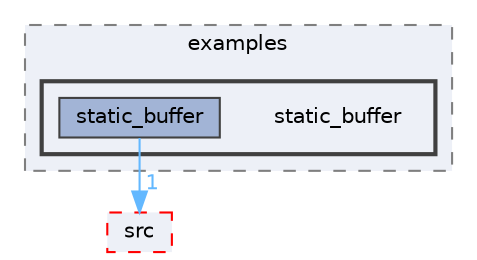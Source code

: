 digraph "Face_Access_inferencing/examples/static_buffer"
{
 // LATEX_PDF_SIZE
  bgcolor="transparent";
  edge [fontname=Helvetica,fontsize=10,labelfontname=Helvetica,labelfontsize=10];
  node [fontname=Helvetica,fontsize=10,shape=box,height=0.2,width=0.4];
  compound=true
  subgraph clusterdir_fe62fcf3285c72a5f7cc694ebc0512b6 {
    graph [ bgcolor="#edf0f7", pencolor="grey50", label="examples", fontname=Helvetica,fontsize=10 style="filled,dashed", URL="dir_fe62fcf3285c72a5f7cc694ebc0512b6.html",tooltip=""]
  subgraph clusterdir_19825796a2d348e05c186cb203841e65 {
    graph [ bgcolor="#edf0f7", pencolor="grey25", label="", fontname=Helvetica,fontsize=10 style="filled,bold", URL="dir_19825796a2d348e05c186cb203841e65.html",tooltip=""]
    dir_19825796a2d348e05c186cb203841e65 [shape=plaintext, label="static_buffer"];
  dir_c22a5b9e93d4dc2f0c8d1938b6ddaa54 [label="static_buffer", fillcolor="#a2b4d6", color="grey25", style="filled", URL="dir_c22a5b9e93d4dc2f0c8d1938b6ddaa54.html",tooltip=""];
  }
  }
  dir_a10e16a828caf535b3ccf4484f92e610 [label="src", fillcolor="#edf0f7", color="red", style="filled,dashed", URL="dir_a10e16a828caf535b3ccf4484f92e610.html",tooltip=""];
  dir_c22a5b9e93d4dc2f0c8d1938b6ddaa54->dir_a10e16a828caf535b3ccf4484f92e610 [headlabel="1", labeldistance=1.5 headhref="dir_000306_000302.html" href="dir_000306_000302.html" color="steelblue1" fontcolor="steelblue1"];
}

